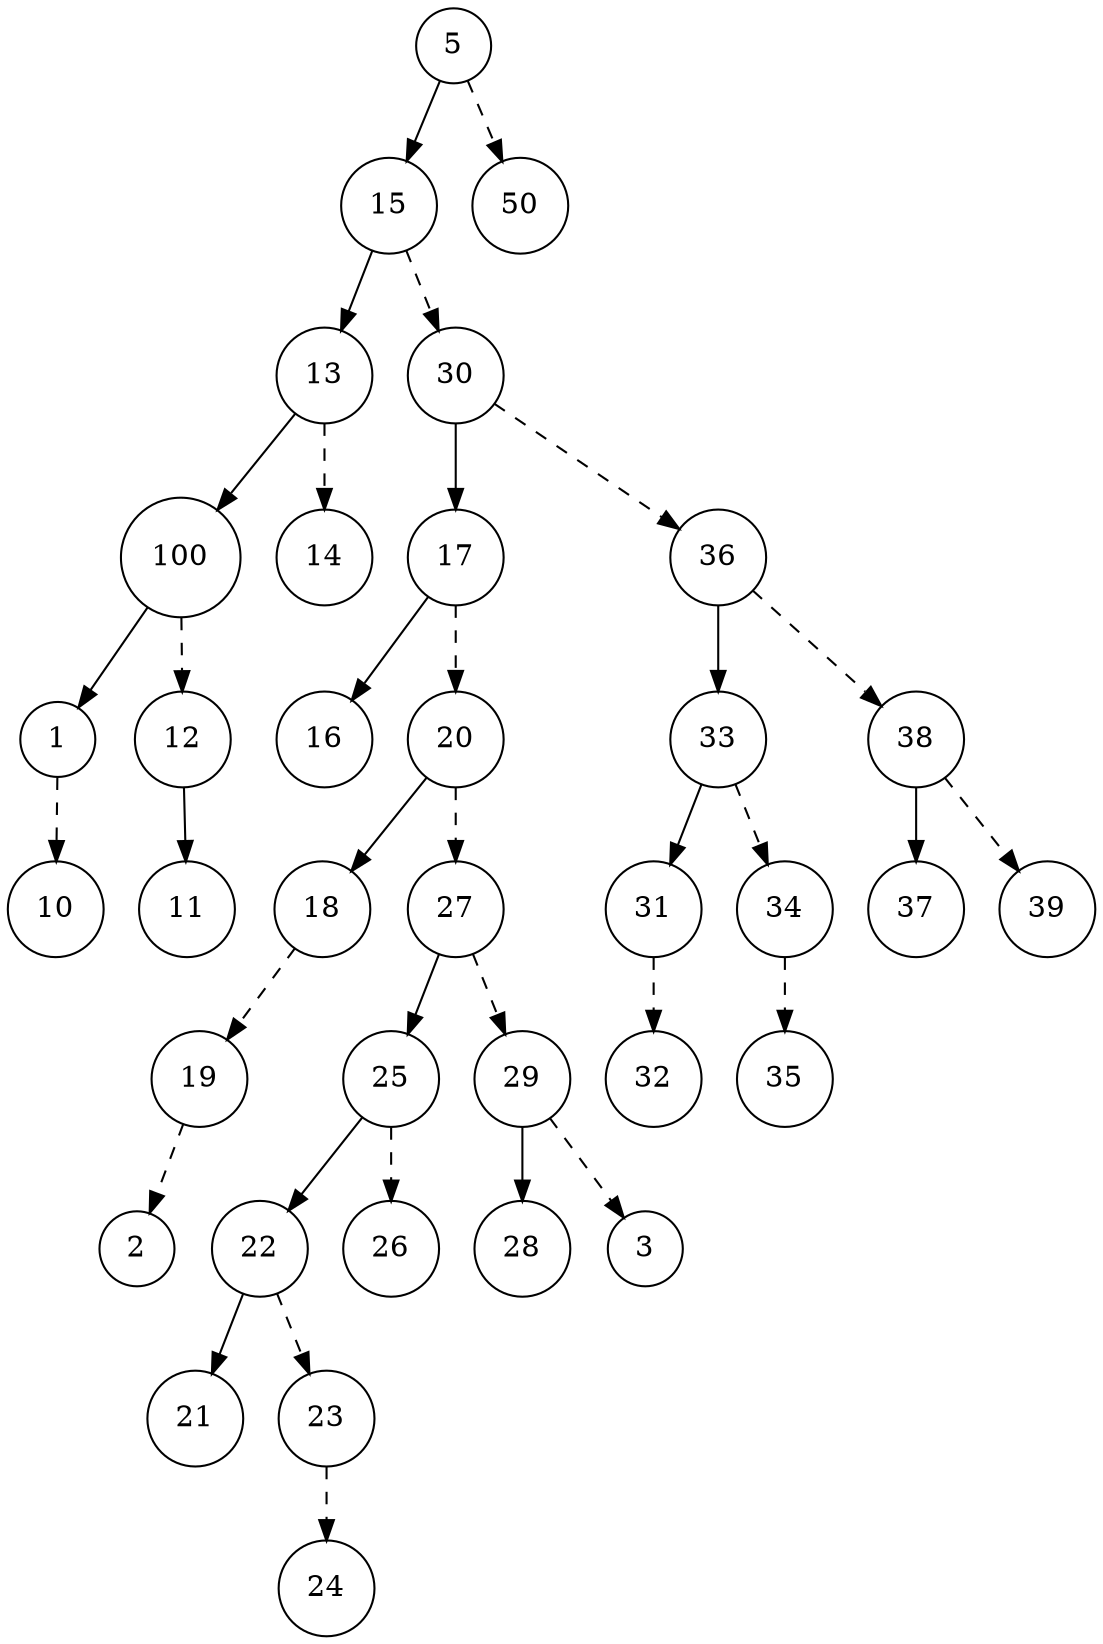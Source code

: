 digraph Tree {
    node [shape=circle];
    "5" -> "15";
    "5" -> "50" [style=dashed];
    "15" -> "13";
    "15" -> "30" [style=dashed];
    "13" -> "100";
    "13" -> "14" [style=dashed];
    "100" -> "1";
    "100" -> "12" [style=dashed];
    "1" -> "10" [style=dashed];
    "12" -> "11";
    "30" -> "17";
    "30" -> "36" [style=dashed];
    "17" -> "16";
    "17" -> "20" [style=dashed];
    "20" -> "18";
    "20" -> "27" [style=dashed];
    "18" -> "19" [style=dashed];
    "19" -> "2" [style=dashed];
    "27" -> "25";
    "27" -> "29" [style=dashed];
    "25" -> "22";
    "25" -> "26" [style=dashed];
    "22" -> "21";
    "22" -> "23" [style=dashed];
    "23" -> "24" [style=dashed];
    "29" -> "28";
    "29" -> "3" [style=dashed];
    "36" -> "33";
    "36" -> "38" [style=dashed];
    "33" -> "31";
    "33" -> "34" [style=dashed];
    "31" -> "32" [style=dashed];
    "34" -> "35" [style=dashed];
    "38" -> "37";
    "38" -> "39" [style=dashed];
}
